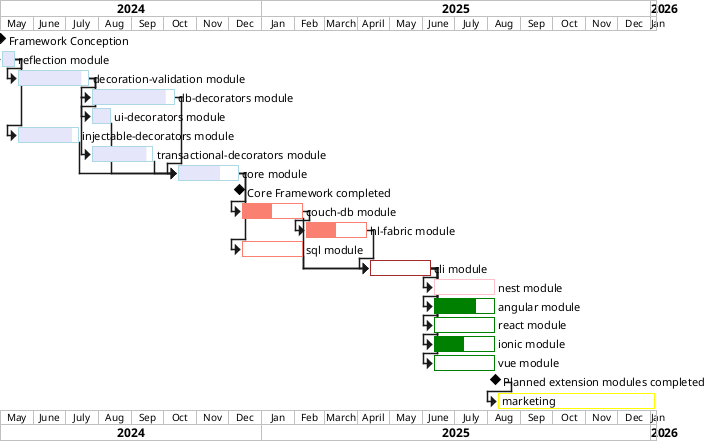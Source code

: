 @startgantt
Project starts the 2024/05/01
ganttscale monthly

[Framework Conception] happens 2024/05/01

[reflection module] as [reflect] requires 15 days and is 100% complete
[reflect] starts at [Framework Conception]'s start
[reflect] is colored in Lavender/LightBlue

[decoration-validation module] as [dec-val] requires 70 days and is 90% complete
[dec-val] starts at [reflect]'s end
[dec-val] is colored in Lavender/LightBlue

[db-decorators module] as [db-dec] requires 80 days and is 90% complete
[db-dec] starts at [dec-val]'s end
[db-dec] is colored in Lavender/LightBlue

[ui-decorators module] as [ui-dec] requires 20 days and is 100% complete
[ui-dec] starts at [dec-val]'s end
[ui-dec] is colored in Lavender/LightBlue

[injectable-decorators module] as [inject] requires 60 days and is 90% complete
[inject] starts at [reflect]'s end
[inject] is colored in Lavender/LightBlue

[transactional-decorators module] as [transact] requires 60 days and is 90% complete
[transact] starts at [db-dec]'s start
[transact] is colored in Lavender/LightBlue

[core module] as [core] requires 60 days and is 70% complete
[core] starts at [db-dec]'s end
[core] starts at [ui-dec]'s end
[core] starts at [transact]'s end
[core] starts at [inject]'s end
[core] is colored in Lavender/LightBlue

[Core Framework completed] happens at [core]'s end

[couch-db module] as [couch] requires 60 days and is 50% complete
[couch] starts at [core]'s end
[couch] is colored in salmon

[hl-fabric module] as [fabric] requires 60 days and is 50% complete
[fabric] starts at [couch]'s end
[fabric] is colored in salmon

[sql module] as [sql] requires 60 days and is 0% complete
[sql] starts at [core]'s end
[sql] is colored in salmon

[cli module] as [cli] requires 60 days and is 0% complete
[cli] starts at [fabric]'s end
[cli] starts at [sql]'s end
[cli] starts at [couch]'s end
[cli] is colored in brown

[nest module] as [nest] requires 60 days and is 0% complete
[nest] starts at [cli]'s end
[nest] is colored in pink

[angular module] as [angular] requires 60 days and is 70% complete
[angular] starts at [cli]'s end
[angular] is colored in green

[react module] as [react] requires 60 days and is 0% complete
[react] starts at [cli]'s end
[react] is colored in green

[ionic module] as [ionic] requires 60 days and is 50% complete
[ionic] starts at [cli]'s end
[ionic] is colored in green

[vue module] as [vue] requires 60 days and is 0% complete
[vue] starts at [cli]'s end
[vue] is colored in green

[Planned extension modules completed] happens at [couch]'s end
[Planned extension modules completed] happens at [sql]'s end
[Planned extension modules completed] happens at [cli]'s end
[Planned extension modules completed] happens at [nest]'s end
[Planned extension modules completed] happens at [angular]'s end
[Planned extension modules completed] happens at [react]'s end
[Planned extension modules completed] happens at [ionic]'s end
[Planned extension modules completed] happens at [vue]'s end

[marketing] starts at [Planned extension modules completed]'s end
[marketing] requires 150 days and is 0% complete
[marketing] is colored in yellow
@endgantt